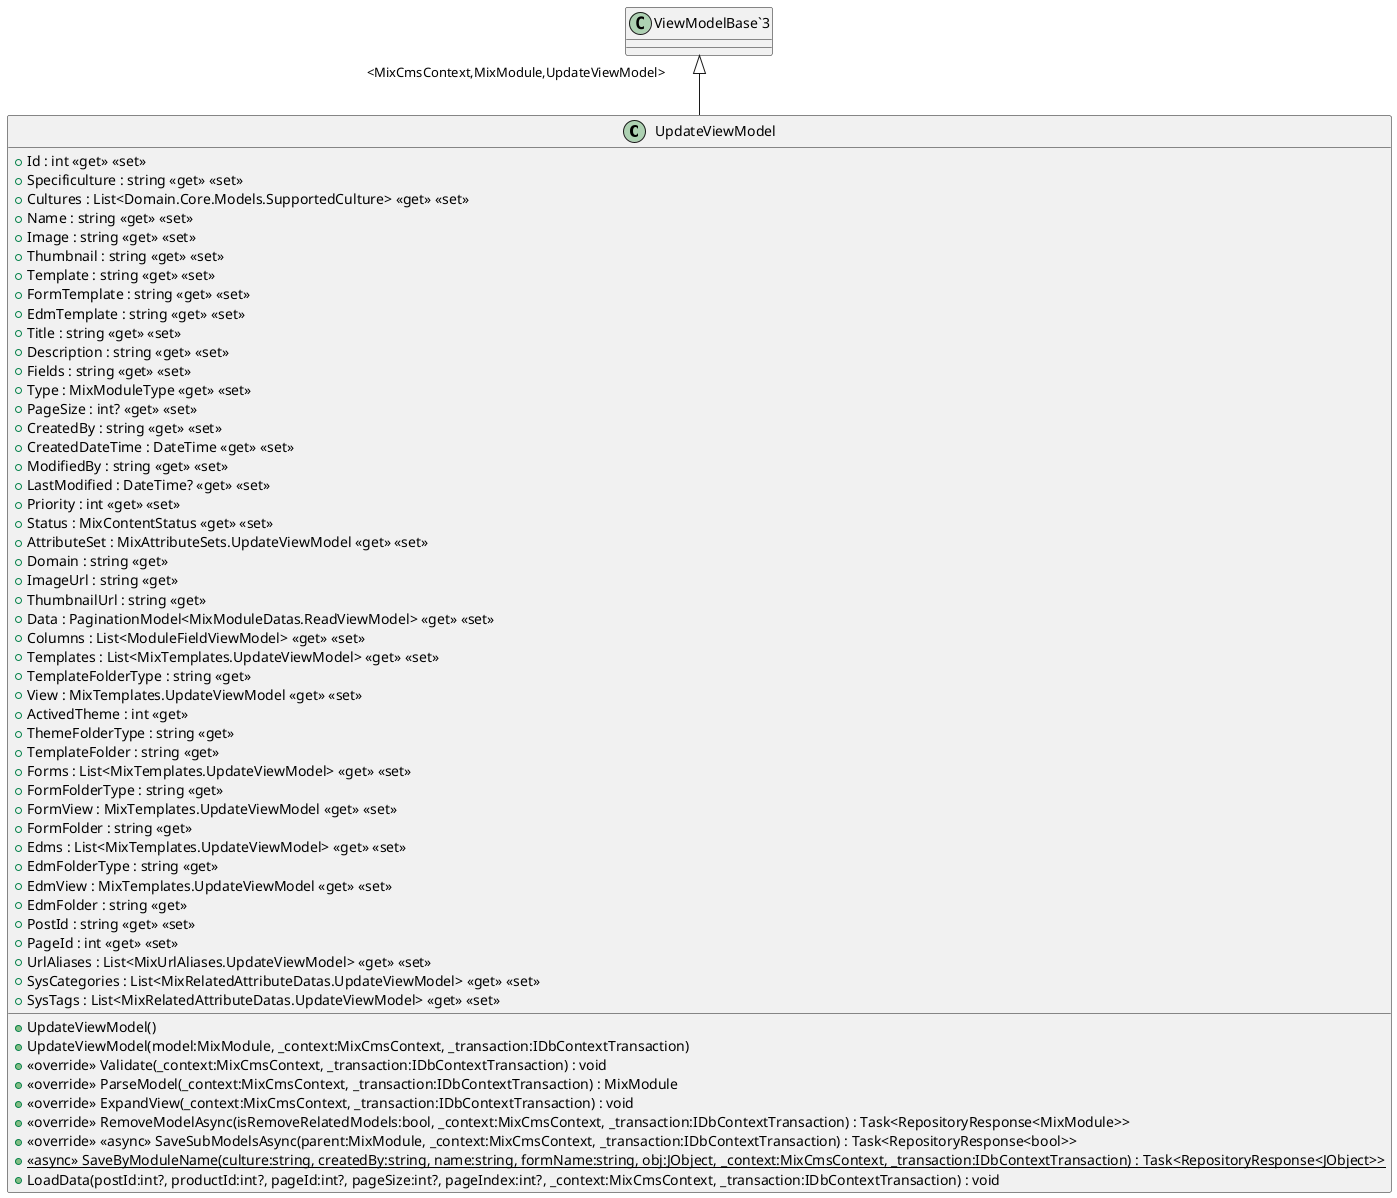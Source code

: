 @startuml
class UpdateViewModel {
    + Id : int <<get>> <<set>>
    + Specificulture : string <<get>> <<set>>
    + Cultures : List<Domain.Core.Models.SupportedCulture> <<get>> <<set>>
    + Name : string <<get>> <<set>>
    + Image : string <<get>> <<set>>
    + Thumbnail : string <<get>> <<set>>
    + Template : string <<get>> <<set>>
    + FormTemplate : string <<get>> <<set>>
    + EdmTemplate : string <<get>> <<set>>
    + Title : string <<get>> <<set>>
    + Description : string <<get>> <<set>>
    + Fields : string <<get>> <<set>>
    + Type : MixModuleType <<get>> <<set>>
    + PageSize : int? <<get>> <<set>>
    + CreatedBy : string <<get>> <<set>>
    + CreatedDateTime : DateTime <<get>> <<set>>
    + ModifiedBy : string <<get>> <<set>>
    + LastModified : DateTime? <<get>> <<set>>
    + Priority : int <<get>> <<set>>
    + Status : MixContentStatus <<get>> <<set>>
    + AttributeSet : MixAttributeSets.UpdateViewModel <<get>> <<set>>
    + Domain : string <<get>>
    + ImageUrl : string <<get>>
    + ThumbnailUrl : string <<get>>
    + Data : PaginationModel<MixModuleDatas.ReadViewModel> <<get>> <<set>>
    + Columns : List<ModuleFieldViewModel> <<get>> <<set>>
    + Templates : List<MixTemplates.UpdateViewModel> <<get>> <<set>>
    + TemplateFolderType : string <<get>>
    + View : MixTemplates.UpdateViewModel <<get>> <<set>>
    + ActivedTheme : int <<get>>
    + ThemeFolderType : string <<get>>
    + TemplateFolder : string <<get>>
    + Forms : List<MixTemplates.UpdateViewModel> <<get>> <<set>>
    + FormFolderType : string <<get>>
    + FormView : MixTemplates.UpdateViewModel <<get>> <<set>>
    + FormFolder : string <<get>>
    + Edms : List<MixTemplates.UpdateViewModel> <<get>> <<set>>
    + EdmFolderType : string <<get>>
    + EdmView : MixTemplates.UpdateViewModel <<get>> <<set>>
    + EdmFolder : string <<get>>
    + PostId : string <<get>> <<set>>
    + PageId : int <<get>> <<set>>
    + UrlAliases : List<MixUrlAliases.UpdateViewModel> <<get>> <<set>>
    + SysCategories : List<MixRelatedAttributeDatas.UpdateViewModel> <<get>> <<set>>
    + SysTags : List<MixRelatedAttributeDatas.UpdateViewModel> <<get>> <<set>>
    + UpdateViewModel()
    + UpdateViewModel(model:MixModule, _context:MixCmsContext, _transaction:IDbContextTransaction)
    + <<override>> Validate(_context:MixCmsContext, _transaction:IDbContextTransaction) : void
    + <<override>> ParseModel(_context:MixCmsContext, _transaction:IDbContextTransaction) : MixModule
    + <<override>> ExpandView(_context:MixCmsContext, _transaction:IDbContextTransaction) : void
    + <<override>> RemoveModelAsync(isRemoveRelatedModels:bool, _context:MixCmsContext, _transaction:IDbContextTransaction) : Task<RepositoryResponse<MixModule>>
    + <<override>> <<async>> SaveSubModelsAsync(parent:MixModule, _context:MixCmsContext, _transaction:IDbContextTransaction) : Task<RepositoryResponse<bool>>
    + {static} <<async>> SaveByModuleName(culture:string, createdBy:string, name:string, formName:string, obj:JObject, _context:MixCmsContext, _transaction:IDbContextTransaction) : Task<RepositoryResponse<JObject>>
    + LoadData(postId:int?, productId:int?, pageId:int?, pageSize:int?, pageIndex:int?, _context:MixCmsContext, _transaction:IDbContextTransaction) : void
}
"ViewModelBase`3" "<MixCmsContext,MixModule,UpdateViewModel>" <|-- UpdateViewModel
@enduml
